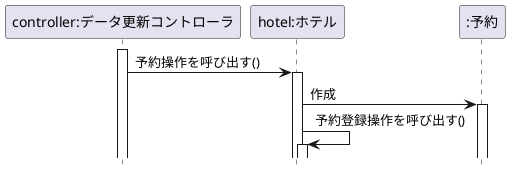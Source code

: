 @startuml ホテル予約
hide footbox
participant "controller:データ更新コントローラ" as cont
participant "hotel:ホテル" as hotel
participant ":予約" as reserve
activate cont 
cont -> hotel:予約操作を呼び出す()
activate hotel
hotel -> reserve:作成
activate reserve
hotel -> hotel: 予約登録操作を呼び出す()
activate hotel
@enduml